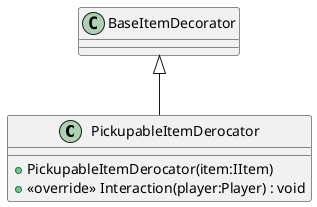 @startuml
class PickupableItemDerocator {
    + PickupableItemDerocator(item:IItem)
    + <<override>> Interaction(player:Player) : void
}
BaseItemDecorator <|-- PickupableItemDerocator
@enduml

